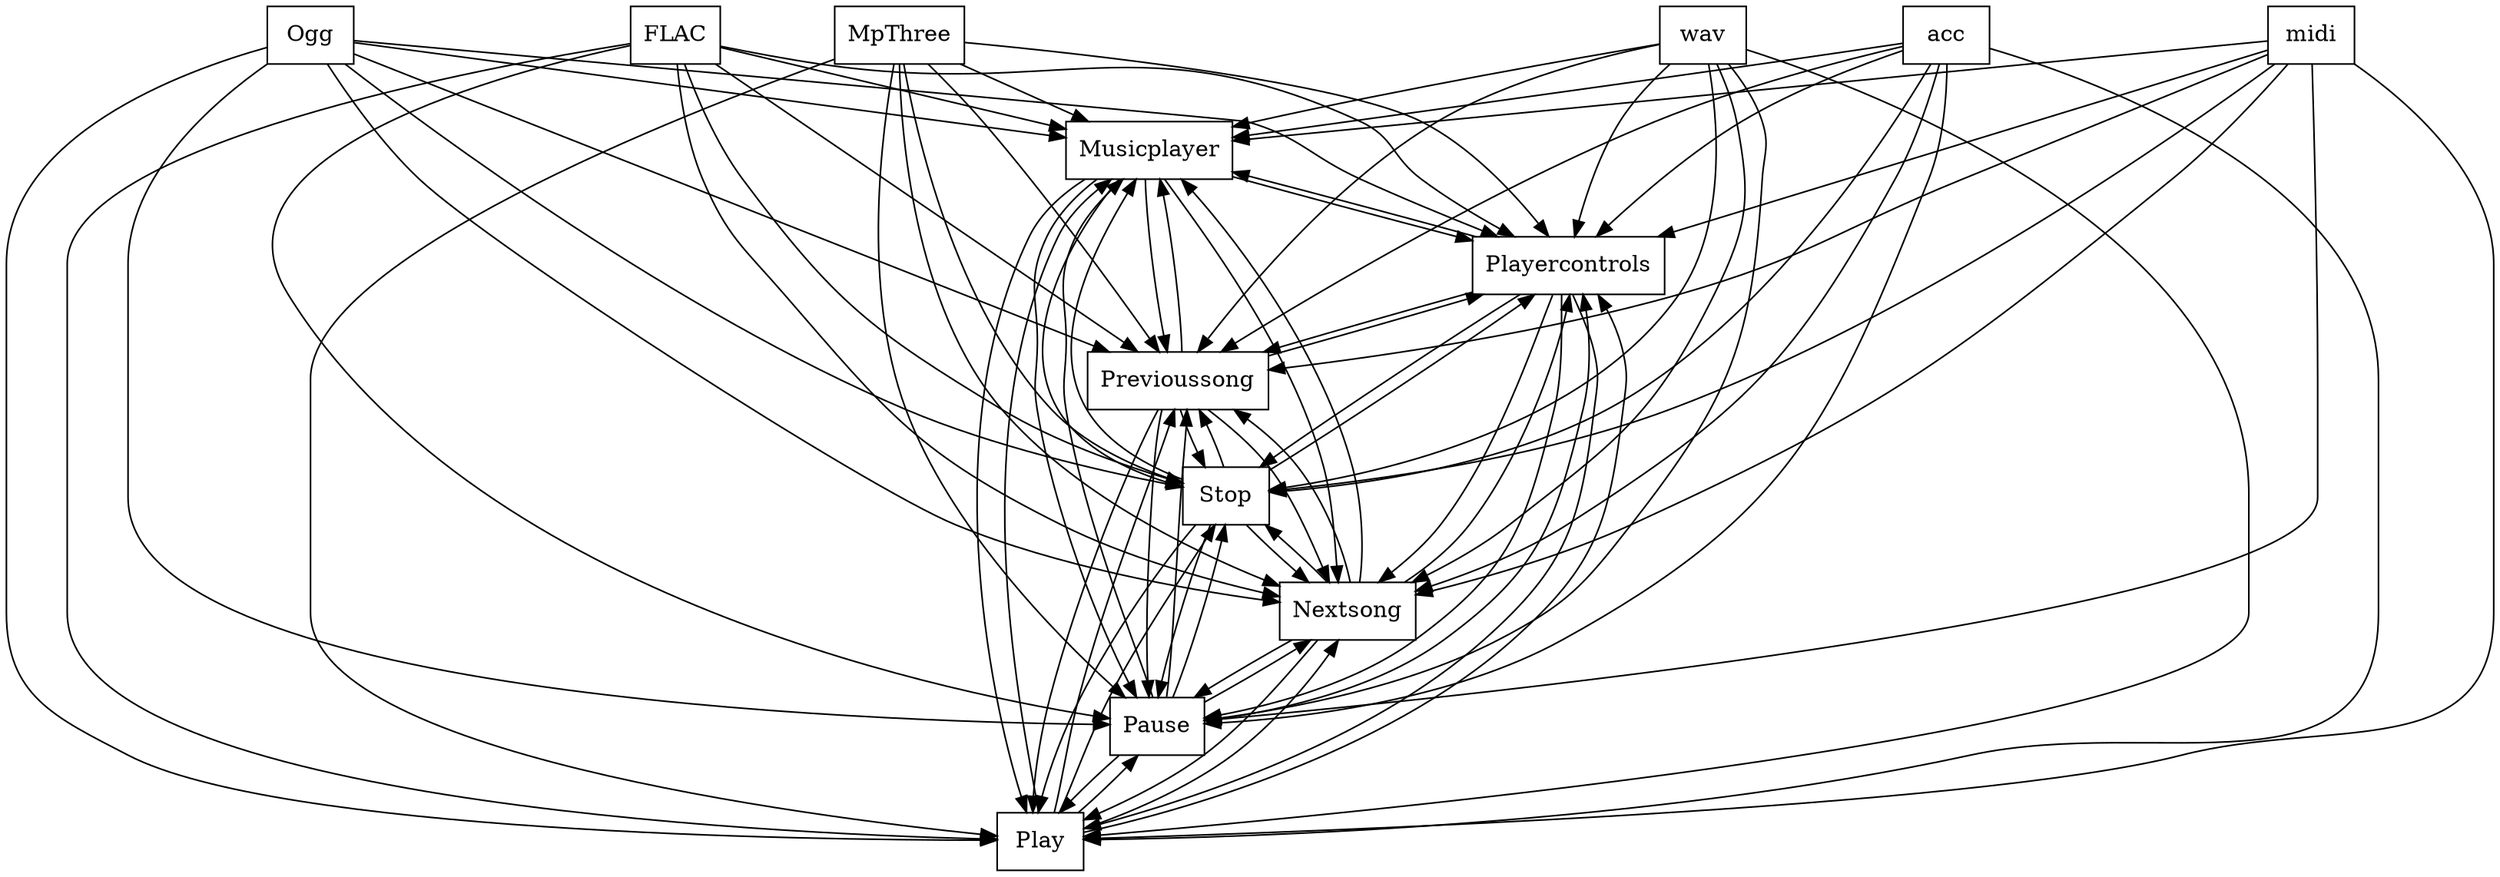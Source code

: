digraph{
graph [rankdir=TB];
node [shape=box];
edge [arrowhead=normal];
0[label="Musicplayer",]
1[label="midi",]
2[label="Ogg",]
3[label="Playercontrols",]
4[label="Play",]
5[label="FLAC",]
6[label="Pause",]
7[label="wav",]
8[label="Nextsong",]
9[label="MpThree",]
10[label="acc",]
11[label="Stop",]
12[label="Previoussong",]
0->3[label="",]
0->4[label="",]
0->6[label="",]
0->8[label="",]
0->11[label="",]
0->12[label="",]
1->0[label="",]
1->3[label="",]
1->4[label="",]
1->6[label="",]
1->8[label="",]
1->11[label="",]
1->12[label="",]
2->0[label="",]
2->3[label="",]
2->4[label="",]
2->6[label="",]
2->8[label="",]
2->11[label="",]
2->12[label="",]
3->0[label="",]
3->4[label="",]
3->6[label="",]
3->8[label="",]
3->11[label="",]
3->12[label="",]
4->0[label="",]
4->3[label="",]
4->6[label="",]
4->8[label="",]
4->11[label="",]
4->12[label="",]
5->0[label="",]
5->3[label="",]
5->4[label="",]
5->6[label="",]
5->8[label="",]
5->11[label="",]
5->12[label="",]
6->0[label="",]
6->3[label="",]
6->4[label="",]
6->8[label="",]
6->11[label="",]
6->12[label="",]
7->0[label="",]
7->3[label="",]
7->4[label="",]
7->6[label="",]
7->8[label="",]
7->11[label="",]
7->12[label="",]
8->0[label="",]
8->3[label="",]
8->4[label="",]
8->6[label="",]
8->11[label="",]
8->12[label="",]
9->0[label="",]
9->3[label="",]
9->4[label="",]
9->6[label="",]
9->8[label="",]
9->11[label="",]
9->12[label="",]
10->0[label="",]
10->3[label="",]
10->4[label="",]
10->6[label="",]
10->8[label="",]
10->11[label="",]
10->12[label="",]
11->0[label="",]
11->3[label="",]
11->4[label="",]
11->6[label="",]
11->8[label="",]
11->12[label="",]
12->0[label="",]
12->3[label="",]
12->4[label="",]
12->6[label="",]
12->8[label="",]
12->11[label="",]
}
